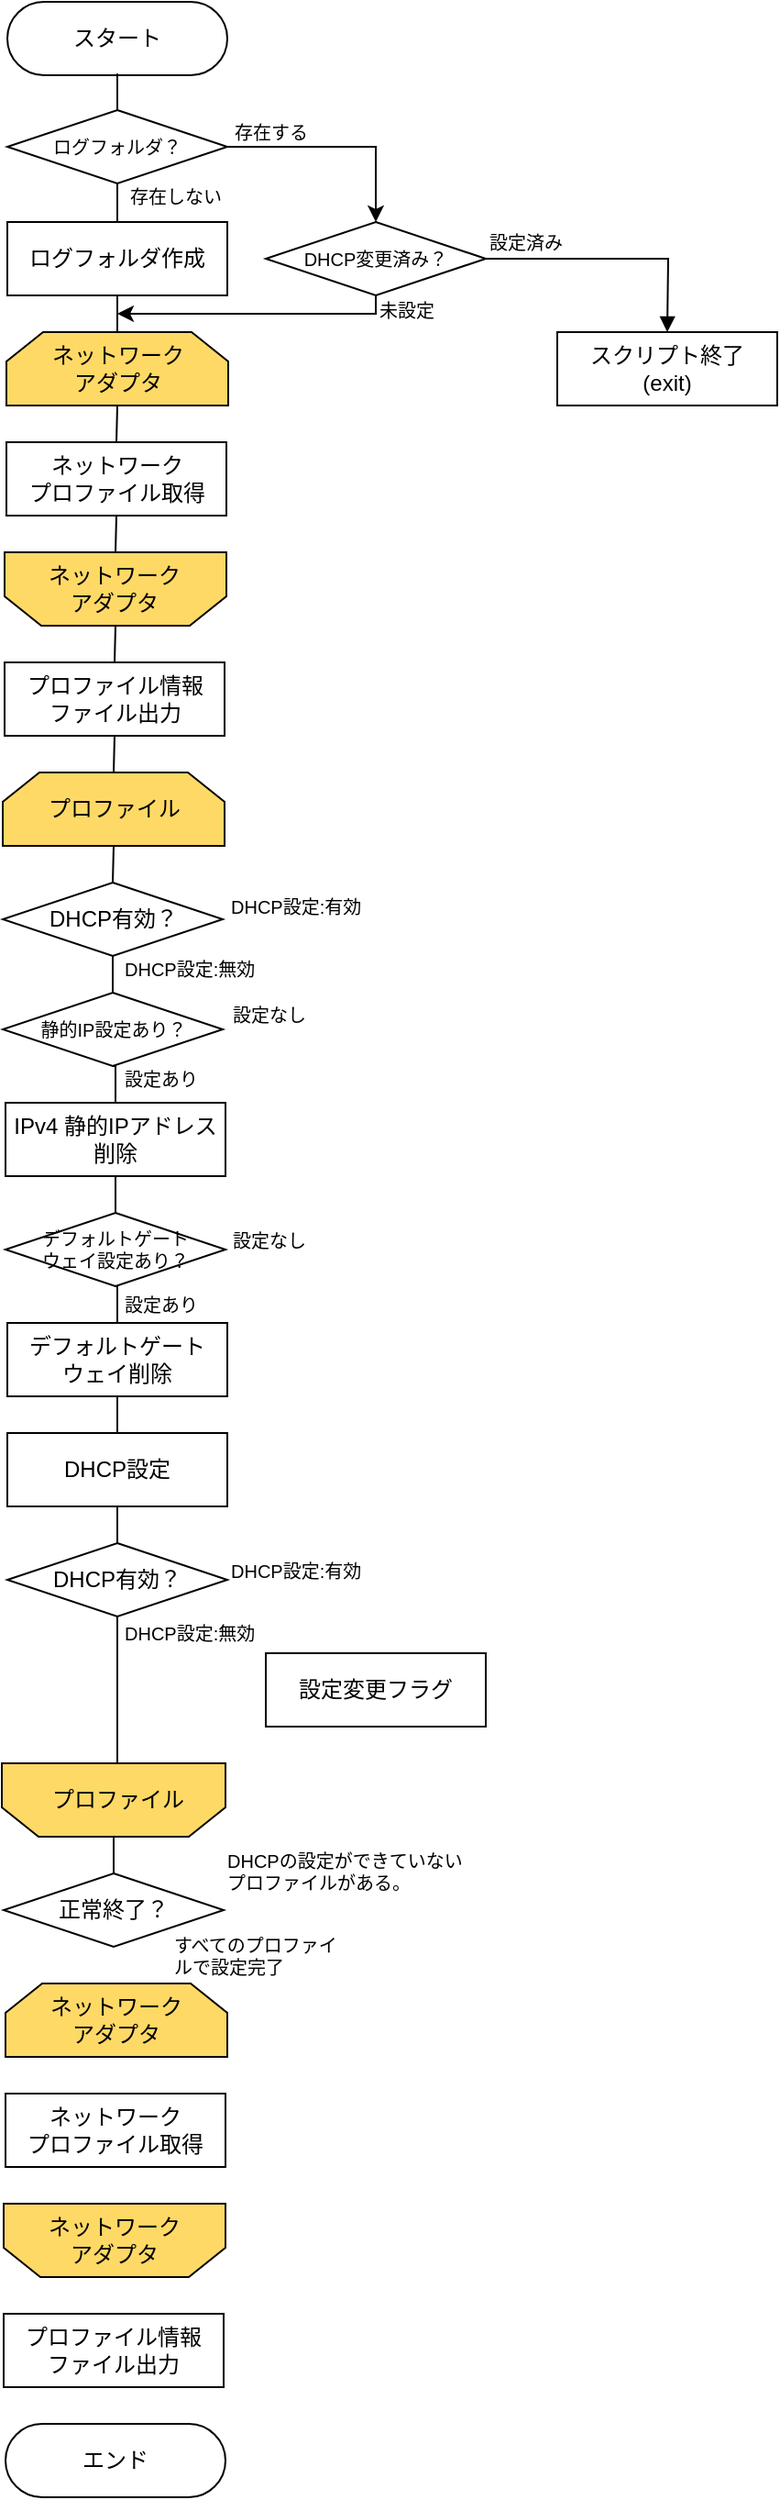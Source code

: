 <mxfile version="22.1.11" type="github">
  <diagram name="ページ1" id="wHj56v0oZ02i9ZqQ-0CH">
    <mxGraphModel dx="983" dy="549" grid="1" gridSize="10" guides="1" tooltips="1" connect="1" arrows="0" fold="1" page="1" pageScale="1" pageWidth="827" pageHeight="1169" math="0" shadow="0">
      <root>
        <mxCell id="0" />
        <mxCell id="1" parent="0" />
        <mxCell id="VmGl2ix6Ah8uTbjQqr3t-1" value="スタート" style="rounded=1;whiteSpace=wrap;html=1;arcSize=50;" parent="1" vertex="1">
          <mxGeometry x="40" y="40" width="120" height="40" as="geometry" />
        </mxCell>
        <mxCell id="VmGl2ix6Ah8uTbjQqr3t-23" value="エンド" style="rounded=1;whiteSpace=wrap;html=1;arcSize=50;" parent="1" vertex="1">
          <mxGeometry x="39" y="1360" width="120" height="40" as="geometry" />
        </mxCell>
        <mxCell id="vMYI4mo94rOwHd-NQ6uU-60" style="edgeStyle=orthogonalEdgeStyle;rounded=0;orthogonalLoop=1;jettySize=auto;html=1;exitX=0.5;exitY=1;exitDx=0;exitDy=0;" edge="1" parent="1" source="VmGl2ix6Ah8uTbjQqr3t-27">
          <mxGeometry relative="1" as="geometry">
            <mxPoint x="100" y="210" as="targetPoint" />
            <Array as="points">
              <mxPoint x="241" y="210" />
            </Array>
          </mxGeometry>
        </mxCell>
        <mxCell id="VmGl2ix6Ah8uTbjQqr3t-27" value="DHCP変更済み？" style="rhombus;whiteSpace=wrap;html=1;fontSize=10;" parent="1" vertex="1">
          <mxGeometry x="181" y="160" width="120" height="40" as="geometry" />
        </mxCell>
        <mxCell id="VmGl2ix6Ah8uTbjQqr3t-28" style="edgeStyle=orthogonalEdgeStyle;rounded=0;orthogonalLoop=1;jettySize=auto;html=1;entryX=0.5;entryY=0;entryDx=0;entryDy=0;endArrow=none;endFill=0;" parent="1" source="VmGl2ix6Ah8uTbjQqr3t-1" target="vMYI4mo94rOwHd-NQ6uU-2" edge="1">
          <mxGeometry relative="1" as="geometry">
            <mxPoint x="220" y="130" as="sourcePoint" />
            <mxPoint x="220" y="150" as="targetPoint" />
          </mxGeometry>
        </mxCell>
        <mxCell id="VmGl2ix6Ah8uTbjQqr3t-29" value="" style="endArrow=block;html=1;rounded=0;edgeStyle=orthogonalEdgeStyle;endFill=1;" parent="1" source="VmGl2ix6Ah8uTbjQqr3t-27" edge="1">
          <mxGeometry width="50" height="50" relative="1" as="geometry">
            <mxPoint x="301" y="180" as="sourcePoint" />
            <mxPoint x="400" y="220" as="targetPoint" />
          </mxGeometry>
        </mxCell>
        <mxCell id="VmGl2ix6Ah8uTbjQqr3t-30" value="設定済み" style="text;html=1;strokeColor=none;fillColor=none;align=left;verticalAlign=middle;whiteSpace=wrap;rounded=0;fontSize=10;" parent="1" vertex="1">
          <mxGeometry x="301" y="156" width="60" height="30" as="geometry" />
        </mxCell>
        <mxCell id="VmGl2ix6Ah8uTbjQqr3t-31" value="未設定" style="text;html=1;strokeColor=none;fillColor=none;align=left;verticalAlign=middle;whiteSpace=wrap;rounded=0;fontSize=10;" parent="1" vertex="1">
          <mxGeometry x="241" y="193" width="60" height="30" as="geometry" />
        </mxCell>
        <mxCell id="vMYI4mo94rOwHd-NQ6uU-45" style="edgeStyle=orthogonalEdgeStyle;rounded=0;hachureGap=4;orthogonalLoop=1;jettySize=auto;html=1;exitX=0.5;exitY=1;exitDx=0;exitDy=0;entryX=0.5;entryY=0;entryDx=0;entryDy=0;fontFamily=Architects Daughter;fontSource=https%3A%2F%2Ffonts.googleapis.com%2Fcss%3Ffamily%3DArchitects%2BDaughter;fontSize=16;endArrow=none;endFill=0;" edge="1" parent="1" source="vMYI4mo94rOwHd-NQ6uU-2" target="vMYI4mo94rOwHd-NQ6uU-9">
          <mxGeometry relative="1" as="geometry" />
        </mxCell>
        <mxCell id="vMYI4mo94rOwHd-NQ6uU-59" style="edgeStyle=orthogonalEdgeStyle;rounded=0;orthogonalLoop=1;jettySize=auto;html=1;exitX=1;exitY=0.5;exitDx=0;exitDy=0;entryX=0.5;entryY=0;entryDx=0;entryDy=0;" edge="1" parent="1" source="vMYI4mo94rOwHd-NQ6uU-2" target="VmGl2ix6Ah8uTbjQqr3t-27">
          <mxGeometry relative="1" as="geometry" />
        </mxCell>
        <mxCell id="vMYI4mo94rOwHd-NQ6uU-2" value="ログフォルダ？" style="rhombus;whiteSpace=wrap;html=1;fontSize=10;" vertex="1" parent="1">
          <mxGeometry x="40" y="99" width="120" height="40" as="geometry" />
        </mxCell>
        <mxCell id="vMYI4mo94rOwHd-NQ6uU-3" value="存在しない" style="text;html=1;strokeColor=none;fillColor=none;align=left;verticalAlign=middle;whiteSpace=wrap;rounded=0;fontSize=10;" vertex="1" parent="1">
          <mxGeometry x="105" y="131" width="70" height="30" as="geometry" />
        </mxCell>
        <mxCell id="vMYI4mo94rOwHd-NQ6uU-4" value="存在する" style="text;html=1;strokeColor=none;fillColor=none;align=left;verticalAlign=middle;whiteSpace=wrap;rounded=0;fontSize=10;" vertex="1" parent="1">
          <mxGeometry x="161.5" y="96" width="60" height="30" as="geometry" />
        </mxCell>
        <mxCell id="vMYI4mo94rOwHd-NQ6uU-7" value="スクリプト終了&lt;br&gt;(exit)" style="rounded=0;whiteSpace=wrap;html=1;" vertex="1" parent="1">
          <mxGeometry x="340" y="220" width="120" height="40" as="geometry" />
        </mxCell>
        <mxCell id="vMYI4mo94rOwHd-NQ6uU-46" style="edgeStyle=orthogonalEdgeStyle;rounded=0;hachureGap=4;orthogonalLoop=1;jettySize=auto;html=1;exitX=0.5;exitY=1;exitDx=0;exitDy=0;entryX=0.5;entryY=0;entryDx=0;entryDy=0;fontFamily=Architects Daughter;fontSource=https%3A%2F%2Ffonts.googleapis.com%2Fcss%3Ffamily%3DArchitects%2BDaughter;fontSize=16;endArrow=none;endFill=0;" edge="1" parent="1" source="vMYI4mo94rOwHd-NQ6uU-9" target="vMYI4mo94rOwHd-NQ6uU-10">
          <mxGeometry relative="1" as="geometry" />
        </mxCell>
        <mxCell id="vMYI4mo94rOwHd-NQ6uU-9" value="ログフォルダ作成" style="rounded=0;whiteSpace=wrap;html=1;" vertex="1" parent="1">
          <mxGeometry x="40" y="160" width="120" height="40" as="geometry" />
        </mxCell>
        <mxCell id="vMYI4mo94rOwHd-NQ6uU-47" style="edgeStyle=orthogonalEdgeStyle;rounded=0;hachureGap=4;orthogonalLoop=1;jettySize=auto;html=1;exitX=0.5;exitY=1;exitDx=0;exitDy=0;entryX=0.5;entryY=0;entryDx=0;entryDy=0;fontFamily=Architects Daughter;fontSource=https%3A%2F%2Ffonts.googleapis.com%2Fcss%3Ffamily%3DArchitects%2BDaughter;fontSize=16;endArrow=none;endFill=0;" edge="1" parent="1" source="vMYI4mo94rOwHd-NQ6uU-10" target="vMYI4mo94rOwHd-NQ6uU-11">
          <mxGeometry relative="1" as="geometry" />
        </mxCell>
        <mxCell id="vMYI4mo94rOwHd-NQ6uU-10" value="ネットワーク&lt;br&gt;アダプタ" style="shape=loopLimit;whiteSpace=wrap;html=1;fillColor=#FFD966;" vertex="1" parent="1">
          <mxGeometry x="39.5" y="220" width="121" height="40" as="geometry" />
        </mxCell>
        <mxCell id="vMYI4mo94rOwHd-NQ6uU-48" style="edgeStyle=orthogonalEdgeStyle;rounded=0;hachureGap=4;orthogonalLoop=1;jettySize=auto;html=1;exitX=0.5;exitY=1;exitDx=0;exitDy=0;entryX=0.5;entryY=1;entryDx=0;entryDy=0;fontFamily=Architects Daughter;fontSource=https%3A%2F%2Ffonts.googleapis.com%2Fcss%3Ffamily%3DArchitects%2BDaughter;fontSize=16;endArrow=none;endFill=0;" edge="1" parent="1" source="vMYI4mo94rOwHd-NQ6uU-11" target="vMYI4mo94rOwHd-NQ6uU-13">
          <mxGeometry relative="1" as="geometry" />
        </mxCell>
        <mxCell id="vMYI4mo94rOwHd-NQ6uU-11" value="ネットワーク&lt;br&gt;プロファイル取得" style="rounded=0;whiteSpace=wrap;html=1;" vertex="1" parent="1">
          <mxGeometry x="39.5" y="280" width="120" height="40" as="geometry" />
        </mxCell>
        <mxCell id="vMYI4mo94rOwHd-NQ6uU-50" style="edgeStyle=orthogonalEdgeStyle;rounded=0;hachureGap=4;orthogonalLoop=1;jettySize=auto;html=1;exitX=0.5;exitY=1;exitDx=0;exitDy=0;entryX=0.5;entryY=0;entryDx=0;entryDy=0;fontFamily=Architects Daughter;fontSource=https%3A%2F%2Ffonts.googleapis.com%2Fcss%3Ffamily%3DArchitects%2BDaughter;fontSize=16;endArrow=none;endFill=0;" edge="1" parent="1" source="vMYI4mo94rOwHd-NQ6uU-12" target="vMYI4mo94rOwHd-NQ6uU-15">
          <mxGeometry relative="1" as="geometry" />
        </mxCell>
        <mxCell id="vMYI4mo94rOwHd-NQ6uU-12" value="プロファイル情報&lt;br&gt;ファイル出力" style="rounded=0;whiteSpace=wrap;html=1;" vertex="1" parent="1">
          <mxGeometry x="38.5" y="400" width="120" height="40" as="geometry" />
        </mxCell>
        <mxCell id="vMYI4mo94rOwHd-NQ6uU-49" style="edgeStyle=orthogonalEdgeStyle;rounded=0;hachureGap=4;orthogonalLoop=1;jettySize=auto;html=1;exitX=0.5;exitY=0;exitDx=0;exitDy=0;entryX=0.5;entryY=0;entryDx=0;entryDy=0;fontFamily=Architects Daughter;fontSource=https%3A%2F%2Ffonts.googleapis.com%2Fcss%3Ffamily%3DArchitects%2BDaughter;fontSize=16;endArrow=none;endFill=0;" edge="1" parent="1" source="vMYI4mo94rOwHd-NQ6uU-13" target="vMYI4mo94rOwHd-NQ6uU-12">
          <mxGeometry relative="1" as="geometry" />
        </mxCell>
        <mxCell id="vMYI4mo94rOwHd-NQ6uU-13" value="" style="shape=loopLimit;whiteSpace=wrap;html=1;rotation=-180;verticalAlign=middle;fillColor=#FFD966;" vertex="1" parent="1">
          <mxGeometry x="38.5" y="340" width="121" height="40" as="geometry" />
        </mxCell>
        <mxCell id="vMYI4mo94rOwHd-NQ6uU-14" value="ネットワーク&lt;br&gt;アダプタ" style="text;html=1;strokeColor=none;fillColor=none;align=center;verticalAlign=middle;whiteSpace=wrap;rounded=0;" vertex="1" parent="1">
          <mxGeometry x="58" y="345" width="81" height="30" as="geometry" />
        </mxCell>
        <mxCell id="vMYI4mo94rOwHd-NQ6uU-51" style="edgeStyle=orthogonalEdgeStyle;rounded=0;hachureGap=4;orthogonalLoop=1;jettySize=auto;html=1;exitX=0.5;exitY=1;exitDx=0;exitDy=0;entryX=0.5;entryY=0;entryDx=0;entryDy=0;fontFamily=Architects Daughter;fontSource=https%3A%2F%2Ffonts.googleapis.com%2Fcss%3Ffamily%3DArchitects%2BDaughter;fontSize=16;endArrow=none;endFill=0;" edge="1" parent="1" source="vMYI4mo94rOwHd-NQ6uU-15" target="vMYI4mo94rOwHd-NQ6uU-19">
          <mxGeometry relative="1" as="geometry" />
        </mxCell>
        <mxCell id="vMYI4mo94rOwHd-NQ6uU-15" value="プロファイル" style="shape=loopLimit;whiteSpace=wrap;html=1;fillColor=#FFD966;" vertex="1" parent="1">
          <mxGeometry x="37.5" y="460" width="121" height="40" as="geometry" />
        </mxCell>
        <mxCell id="vMYI4mo94rOwHd-NQ6uU-17" value="" style="shape=loopLimit;whiteSpace=wrap;html=1;rotation=-180;verticalAlign=middle;fillColor=#FFD966;" vertex="1" parent="1">
          <mxGeometry x="37" y="1000" width="122" height="40" as="geometry" />
        </mxCell>
        <mxCell id="vMYI4mo94rOwHd-NQ6uU-18" value="プロファイル" style="text;html=1;strokeColor=none;fillColor=none;align=center;verticalAlign=middle;whiteSpace=wrap;rounded=0;" vertex="1" parent="1">
          <mxGeometry x="59.5" y="1005" width="81" height="30" as="geometry" />
        </mxCell>
        <mxCell id="vMYI4mo94rOwHd-NQ6uU-52" style="edgeStyle=orthogonalEdgeStyle;rounded=0;hachureGap=4;orthogonalLoop=1;jettySize=auto;html=1;exitX=0.5;exitY=1;exitDx=0;exitDy=0;entryX=0.5;entryY=0;entryDx=0;entryDy=0;fontFamily=Architects Daughter;fontSource=https%3A%2F%2Ffonts.googleapis.com%2Fcss%3Ffamily%3DArchitects%2BDaughter;fontSize=16;endArrow=none;endFill=0;" edge="1" parent="1" source="vMYI4mo94rOwHd-NQ6uU-19" target="vMYI4mo94rOwHd-NQ6uU-23">
          <mxGeometry relative="1" as="geometry" />
        </mxCell>
        <mxCell id="vMYI4mo94rOwHd-NQ6uU-19" value="DHCP有効？" style="rhombus;whiteSpace=wrap;html=1;" vertex="1" parent="1">
          <mxGeometry x="37.5" y="520" width="120" height="40" as="geometry" />
        </mxCell>
        <mxCell id="vMYI4mo94rOwHd-NQ6uU-20" value="DHCP設定:無効" style="text;html=1;strokeColor=none;fillColor=none;align=left;verticalAlign=middle;whiteSpace=wrap;rounded=0;fontSize=10;" vertex="1" parent="1">
          <mxGeometry x="102" y="552" width="100" height="30" as="geometry" />
        </mxCell>
        <mxCell id="vMYI4mo94rOwHd-NQ6uU-21" value="DHCP設定:有効" style="text;html=1;strokeColor=none;fillColor=none;align=left;verticalAlign=middle;whiteSpace=wrap;rounded=0;fontSize=10;" vertex="1" parent="1">
          <mxGeometry x="160" y="518" width="107" height="30" as="geometry" />
        </mxCell>
        <mxCell id="vMYI4mo94rOwHd-NQ6uU-54" style="edgeStyle=orthogonalEdgeStyle;rounded=0;hachureGap=4;orthogonalLoop=1;jettySize=auto;html=1;exitX=0.5;exitY=1;exitDx=0;exitDy=0;entryX=0.5;entryY=0;entryDx=0;entryDy=0;fontFamily=Architects Daughter;fontSource=https%3A%2F%2Ffonts.googleapis.com%2Fcss%3Ffamily%3DArchitects%2BDaughter;fontSize=16;endArrow=none;endFill=0;" edge="1" parent="1" source="vMYI4mo94rOwHd-NQ6uU-22" target="vMYI4mo94rOwHd-NQ6uU-27">
          <mxGeometry relative="1" as="geometry" />
        </mxCell>
        <mxCell id="vMYI4mo94rOwHd-NQ6uU-22" value="IPv4 静的IPアドレス&lt;br&gt;削除" style="rounded=0;whiteSpace=wrap;html=1;" vertex="1" parent="1">
          <mxGeometry x="39" y="640" width="120" height="40" as="geometry" />
        </mxCell>
        <mxCell id="vMYI4mo94rOwHd-NQ6uU-53" style="edgeStyle=orthogonalEdgeStyle;rounded=0;hachureGap=4;orthogonalLoop=1;jettySize=auto;html=1;exitX=0.5;exitY=1;exitDx=0;exitDy=0;entryX=0.5;entryY=0;entryDx=0;entryDy=0;fontFamily=Architects Daughter;fontSource=https%3A%2F%2Ffonts.googleapis.com%2Fcss%3Ffamily%3DArchitects%2BDaughter;fontSize=16;endArrow=none;endFill=0;" edge="1" parent="1" source="vMYI4mo94rOwHd-NQ6uU-23" target="vMYI4mo94rOwHd-NQ6uU-22">
          <mxGeometry relative="1" as="geometry" />
        </mxCell>
        <mxCell id="vMYI4mo94rOwHd-NQ6uU-23" value="静的IP設定あり？" style="rhombus;whiteSpace=wrap;html=1;fontSize=10;" vertex="1" parent="1">
          <mxGeometry x="37.5" y="580" width="120" height="40" as="geometry" />
        </mxCell>
        <mxCell id="vMYI4mo94rOwHd-NQ6uU-24" value="設定あり" style="text;html=1;strokeColor=none;fillColor=none;align=left;verticalAlign=middle;whiteSpace=wrap;rounded=0;fontSize=10;" vertex="1" parent="1">
          <mxGeometry x="102" y="612" width="60" height="30" as="geometry" />
        </mxCell>
        <mxCell id="vMYI4mo94rOwHd-NQ6uU-25" value="設定なし" style="text;html=1;strokeColor=none;fillColor=none;align=left;verticalAlign=middle;whiteSpace=wrap;rounded=0;fontSize=10;" vertex="1" parent="1">
          <mxGeometry x="161" y="577" width="57" height="30" as="geometry" />
        </mxCell>
        <mxCell id="vMYI4mo94rOwHd-NQ6uU-56" style="edgeStyle=orthogonalEdgeStyle;rounded=0;hachureGap=4;orthogonalLoop=1;jettySize=auto;html=1;exitX=0.5;exitY=1;exitDx=0;exitDy=0;entryX=0.5;entryY=0;entryDx=0;entryDy=0;fontFamily=Architects Daughter;fontSource=https%3A%2F%2Ffonts.googleapis.com%2Fcss%3Ffamily%3DArchitects%2BDaughter;fontSize=16;endArrow=none;endFill=0;" edge="1" parent="1" source="vMYI4mo94rOwHd-NQ6uU-26" target="vMYI4mo94rOwHd-NQ6uU-30">
          <mxGeometry relative="1" as="geometry" />
        </mxCell>
        <mxCell id="vMYI4mo94rOwHd-NQ6uU-26" value="デフォルトゲート&lt;br&gt;ウェイ削除" style="rounded=0;whiteSpace=wrap;html=1;" vertex="1" parent="1">
          <mxGeometry x="40" y="760" width="120" height="40" as="geometry" />
        </mxCell>
        <mxCell id="vMYI4mo94rOwHd-NQ6uU-55" style="edgeStyle=orthogonalEdgeStyle;rounded=0;hachureGap=4;orthogonalLoop=1;jettySize=auto;html=1;exitX=0.5;exitY=1;exitDx=0;exitDy=0;entryX=0.5;entryY=0;entryDx=0;entryDy=0;fontFamily=Architects Daughter;fontSource=https%3A%2F%2Ffonts.googleapis.com%2Fcss%3Ffamily%3DArchitects%2BDaughter;fontSize=16;endArrow=none;endFill=0;" edge="1" parent="1" source="vMYI4mo94rOwHd-NQ6uU-27" target="vMYI4mo94rOwHd-NQ6uU-26">
          <mxGeometry relative="1" as="geometry" />
        </mxCell>
        <mxCell id="vMYI4mo94rOwHd-NQ6uU-27" value="デフォルトゲート&lt;br style=&quot;font-size: 10px;&quot;&gt;ウェイ設定あり？" style="rhombus;whiteSpace=wrap;html=1;fontSize=10;" vertex="1" parent="1">
          <mxGeometry x="39" y="700" width="120" height="40" as="geometry" />
        </mxCell>
        <mxCell id="vMYI4mo94rOwHd-NQ6uU-28" value="設定あり" style="text;html=1;strokeColor=none;fillColor=none;align=left;verticalAlign=middle;whiteSpace=wrap;rounded=0;fontSize=10;" vertex="1" parent="1">
          <mxGeometry x="102" y="735" width="60" height="30" as="geometry" />
        </mxCell>
        <mxCell id="vMYI4mo94rOwHd-NQ6uU-29" value="設定なし" style="text;html=1;strokeColor=none;fillColor=none;align=left;verticalAlign=middle;whiteSpace=wrap;rounded=0;fontSize=10;" vertex="1" parent="1">
          <mxGeometry x="161" y="700" width="57" height="30" as="geometry" />
        </mxCell>
        <mxCell id="vMYI4mo94rOwHd-NQ6uU-57" style="edgeStyle=orthogonalEdgeStyle;rounded=0;hachureGap=4;orthogonalLoop=1;jettySize=auto;html=1;exitX=0.5;exitY=1;exitDx=0;exitDy=0;entryX=0.5;entryY=0;entryDx=0;entryDy=0;fontFamily=Architects Daughter;fontSource=https%3A%2F%2Ffonts.googleapis.com%2Fcss%3Ffamily%3DArchitects%2BDaughter;fontSize=16;endArrow=none;endFill=0;" edge="1" parent="1" source="vMYI4mo94rOwHd-NQ6uU-30" target="vMYI4mo94rOwHd-NQ6uU-31">
          <mxGeometry relative="1" as="geometry" />
        </mxCell>
        <mxCell id="vMYI4mo94rOwHd-NQ6uU-30" value="DHCP設定" style="rounded=0;whiteSpace=wrap;html=1;" vertex="1" parent="1">
          <mxGeometry x="40" y="820" width="120" height="40" as="geometry" />
        </mxCell>
        <mxCell id="vMYI4mo94rOwHd-NQ6uU-58" style="edgeStyle=orthogonalEdgeStyle;rounded=0;hachureGap=4;orthogonalLoop=1;jettySize=auto;html=1;exitX=0.5;exitY=1;exitDx=0;exitDy=0;entryX=0.5;entryY=1;entryDx=0;entryDy=0;fontFamily=Architects Daughter;fontSource=https%3A%2F%2Ffonts.googleapis.com%2Fcss%3Ffamily%3DArchitects%2BDaughter;fontSize=16;endArrow=none;endFill=0;" edge="1" parent="1" source="vMYI4mo94rOwHd-NQ6uU-31" target="vMYI4mo94rOwHd-NQ6uU-17">
          <mxGeometry relative="1" as="geometry">
            <Array as="points">
              <mxPoint x="100" y="1000" />
            </Array>
          </mxGeometry>
        </mxCell>
        <mxCell id="vMYI4mo94rOwHd-NQ6uU-31" value="DHCP有効？" style="rhombus;whiteSpace=wrap;html=1;" vertex="1" parent="1">
          <mxGeometry x="40" y="880" width="120" height="40" as="geometry" />
        </mxCell>
        <mxCell id="vMYI4mo94rOwHd-NQ6uU-32" value="DHCP設定:無効" style="text;html=1;strokeColor=none;fillColor=none;align=left;verticalAlign=middle;whiteSpace=wrap;rounded=0;fontSize=10;" vertex="1" parent="1">
          <mxGeometry x="102" y="914" width="100" height="30" as="geometry" />
        </mxCell>
        <mxCell id="vMYI4mo94rOwHd-NQ6uU-33" value="DHCP設定:有効" style="text;html=1;strokeColor=none;fillColor=none;align=left;verticalAlign=middle;whiteSpace=wrap;rounded=0;fontSize=10;" vertex="1" parent="1">
          <mxGeometry x="160" y="880" width="107" height="30" as="geometry" />
        </mxCell>
        <mxCell id="vMYI4mo94rOwHd-NQ6uU-34" value="設定変更フラグ" style="rounded=0;whiteSpace=wrap;html=1;" vertex="1" parent="1">
          <mxGeometry x="181" y="940" width="120" height="40" as="geometry" />
        </mxCell>
        <mxCell id="vMYI4mo94rOwHd-NQ6uU-36" style="edgeStyle=orthogonalEdgeStyle;rounded=0;orthogonalLoop=1;jettySize=auto;html=1;endArrow=none;endFill=0;exitX=0.5;exitY=0;exitDx=0;exitDy=0;entryX=0.5;entryY=0;entryDx=0;entryDy=0;" edge="1" target="vMYI4mo94rOwHd-NQ6uU-37" parent="1" source="vMYI4mo94rOwHd-NQ6uU-17">
          <mxGeometry relative="1" as="geometry">
            <mxPoint x="99" y="1040" as="sourcePoint" />
            <mxPoint x="98" y="1080" as="targetPoint" />
          </mxGeometry>
        </mxCell>
        <mxCell id="vMYI4mo94rOwHd-NQ6uU-37" value="正常終了？" style="rhombus;whiteSpace=wrap;html=1;" vertex="1" parent="1">
          <mxGeometry x="38" y="1060" width="120" height="40" as="geometry" />
        </mxCell>
        <mxCell id="vMYI4mo94rOwHd-NQ6uU-38" value="DHCPの設定ができていない&lt;br style=&quot;font-size: 10px;&quot;&gt;プロファイルがある。" style="text;html=1;strokeColor=none;fillColor=none;align=left;verticalAlign=middle;whiteSpace=wrap;rounded=0;fontSize=10;" vertex="1" parent="1">
          <mxGeometry x="158" y="1044" width="171" height="30" as="geometry" />
        </mxCell>
        <mxCell id="vMYI4mo94rOwHd-NQ6uU-39" value="すべてのプロファイルで設定完了" style="text;html=1;strokeColor=none;fillColor=none;align=left;verticalAlign=middle;whiteSpace=wrap;rounded=0;fontSize=10;" vertex="1" parent="1">
          <mxGeometry x="129" y="1090" width="100" height="30" as="geometry" />
        </mxCell>
        <mxCell id="vMYI4mo94rOwHd-NQ6uU-40" value="ネットワーク&lt;br&gt;アダプタ" style="shape=loopLimit;whiteSpace=wrap;html=1;fillColor=#FFD966;" vertex="1" parent="1">
          <mxGeometry x="39" y="1120" width="121" height="40" as="geometry" />
        </mxCell>
        <mxCell id="vMYI4mo94rOwHd-NQ6uU-41" value="ネットワーク&lt;br&gt;プロファイル取得" style="rounded=0;whiteSpace=wrap;html=1;" vertex="1" parent="1">
          <mxGeometry x="39" y="1180" width="120" height="40" as="geometry" />
        </mxCell>
        <mxCell id="vMYI4mo94rOwHd-NQ6uU-42" value="プロファイル情報&lt;br&gt;ファイル出力" style="rounded=0;whiteSpace=wrap;html=1;" vertex="1" parent="1">
          <mxGeometry x="38" y="1300" width="120" height="40" as="geometry" />
        </mxCell>
        <mxCell id="vMYI4mo94rOwHd-NQ6uU-43" value="" style="shape=loopLimit;whiteSpace=wrap;html=1;rotation=-180;verticalAlign=middle;fillColor=#FFD966;" vertex="1" parent="1">
          <mxGeometry x="38" y="1240" width="121" height="40" as="geometry" />
        </mxCell>
        <mxCell id="vMYI4mo94rOwHd-NQ6uU-44" value="ネットワーク&lt;br&gt;アダプタ" style="text;html=1;strokeColor=none;fillColor=none;align=center;verticalAlign=middle;whiteSpace=wrap;rounded=0;" vertex="1" parent="1">
          <mxGeometry x="57.5" y="1245" width="81" height="30" as="geometry" />
        </mxCell>
      </root>
    </mxGraphModel>
  </diagram>
</mxfile>
